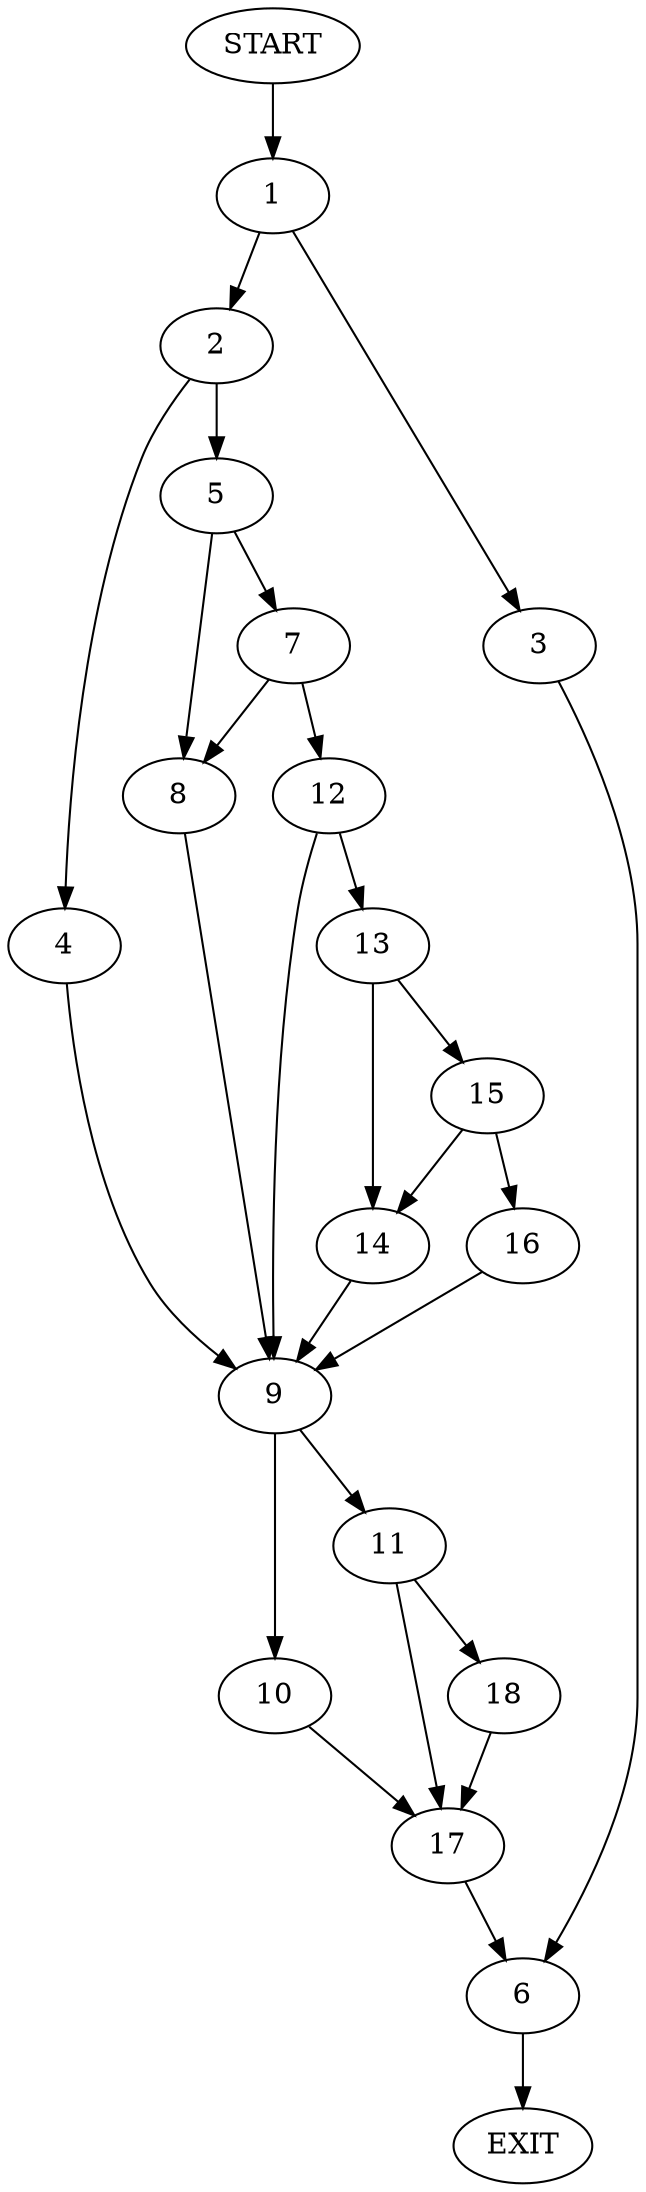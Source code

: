 digraph {
0 [label="START"]
19 [label="EXIT"]
0 -> 1
1 -> 2
1 -> 3
2 -> 4
2 -> 5
3 -> 6
5 -> 7
5 -> 8
4 -> 9
9 -> 10
9 -> 11
8 -> 9
7 -> 12
7 -> 8
12 -> 9
12 -> 13
13 -> 14
13 -> 15
15 -> 16
15 -> 14
14 -> 9
16 -> 9
11 -> 17
11 -> 18
10 -> 17
17 -> 6
18 -> 17
6 -> 19
}
